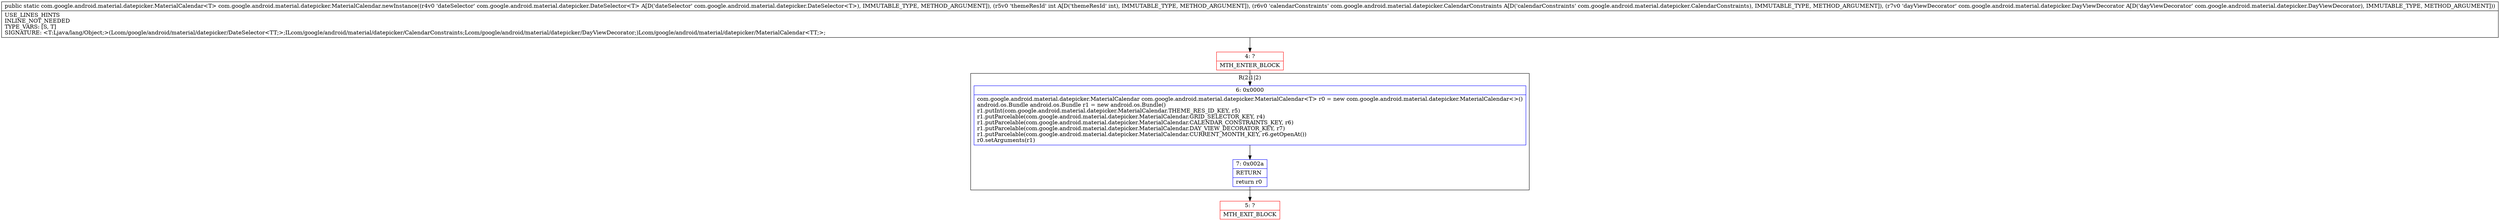 digraph "CFG forcom.google.android.material.datepicker.MaterialCalendar.newInstance(Lcom\/google\/android\/material\/datepicker\/DateSelector;ILcom\/google\/android\/material\/datepicker\/CalendarConstraints;Lcom\/google\/android\/material\/datepicker\/DayViewDecorator;)Lcom\/google\/android\/material\/datepicker\/MaterialCalendar;" {
subgraph cluster_Region_1007415494 {
label = "R(2:1|2)";
node [shape=record,color=blue];
Node_6 [shape=record,label="{6\:\ 0x0000|com.google.android.material.datepicker.MaterialCalendar com.google.android.material.datepicker.MaterialCalendar\<T\> r0 = new com.google.android.material.datepicker.MaterialCalendar\<\>()\landroid.os.Bundle android.os.Bundle r1 = new android.os.Bundle()\lr1.putInt(com.google.android.material.datepicker.MaterialCalendar.THEME_RES_ID_KEY, r5)\lr1.putParcelable(com.google.android.material.datepicker.MaterialCalendar.GRID_SELECTOR_KEY, r4)\lr1.putParcelable(com.google.android.material.datepicker.MaterialCalendar.CALENDAR_CONSTRAINTS_KEY, r6)\lr1.putParcelable(com.google.android.material.datepicker.MaterialCalendar.DAY_VIEW_DECORATOR_KEY, r7)\lr1.putParcelable(com.google.android.material.datepicker.MaterialCalendar.CURRENT_MONTH_KEY, r6.getOpenAt())\lr0.setArguments(r1)\l}"];
Node_7 [shape=record,label="{7\:\ 0x002a|RETURN\l|return r0\l}"];
}
Node_4 [shape=record,color=red,label="{4\:\ ?|MTH_ENTER_BLOCK\l}"];
Node_5 [shape=record,color=red,label="{5\:\ ?|MTH_EXIT_BLOCK\l}"];
MethodNode[shape=record,label="{public static com.google.android.material.datepicker.MaterialCalendar\<T\> com.google.android.material.datepicker.MaterialCalendar.newInstance((r4v0 'dateSelector' com.google.android.material.datepicker.DateSelector\<T\> A[D('dateSelector' com.google.android.material.datepicker.DateSelector\<T\>), IMMUTABLE_TYPE, METHOD_ARGUMENT]), (r5v0 'themeResId' int A[D('themeResId' int), IMMUTABLE_TYPE, METHOD_ARGUMENT]), (r6v0 'calendarConstraints' com.google.android.material.datepicker.CalendarConstraints A[D('calendarConstraints' com.google.android.material.datepicker.CalendarConstraints), IMMUTABLE_TYPE, METHOD_ARGUMENT]), (r7v0 'dayViewDecorator' com.google.android.material.datepicker.DayViewDecorator A[D('dayViewDecorator' com.google.android.material.datepicker.DayViewDecorator), IMMUTABLE_TYPE, METHOD_ARGUMENT]))  | USE_LINES_HINTS\lINLINE_NOT_NEEDED\lTYPE_VARS: [S, T]\lSIGNATURE: \<T:Ljava\/lang\/Object;\>(Lcom\/google\/android\/material\/datepicker\/DateSelector\<TT;\>;ILcom\/google\/android\/material\/datepicker\/CalendarConstraints;Lcom\/google\/android\/material\/datepicker\/DayViewDecorator;)Lcom\/google\/android\/material\/datepicker\/MaterialCalendar\<TT;\>;\l}"];
MethodNode -> Node_4;Node_6 -> Node_7;
Node_7 -> Node_5;
Node_4 -> Node_6;
}

